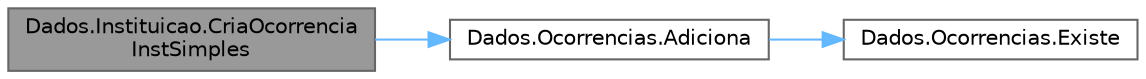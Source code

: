 digraph "Dados.Instituicao.CriaOcorrenciaInstSimples"
{
 // LATEX_PDF_SIZE
  bgcolor="transparent";
  edge [fontname=Helvetica,fontsize=10,labelfontname=Helvetica,labelfontsize=10];
  node [fontname=Helvetica,fontsize=10,shape=box,height=0.2,width=0.4];
  rankdir="LR";
  Node1 [id="Node000001",label="Dados.Instituicao.CriaOcorrencia\lInstSimples",height=0.2,width=0.4,color="gray40", fillcolor="grey60", style="filled", fontcolor="black",tooltip=" "];
  Node1 -> Node2 [id="edge1_Node000001_Node000002",color="steelblue1",style="solid",tooltip=" "];
  Node2 [id="Node000002",label="Dados.Ocorrencias.Adiciona",height=0.2,width=0.4,color="grey40", fillcolor="white", style="filled",URL="$class_dados_1_1_ocorrencias.html#a80873f73dd8c9752a2ead8325cebfd94",tooltip="Funcao que adiciona uma ocorrencia num dicionario de ocorrencias."];
  Node2 -> Node3 [id="edge2_Node000002_Node000003",color="steelblue1",style="solid",tooltip=" "];
  Node3 [id="Node000003",label="Dados.Ocorrencias.Existe",height=0.2,width=0.4,color="grey40", fillcolor="white", style="filled",URL="$class_dados_1_1_ocorrencias.html#a20a96fa2cf9f59ff7b28be5bb2e07073",tooltip="Funcao que verifica se existe uma determinada ocorrencia num dicionario de ocorrencias."];
}
